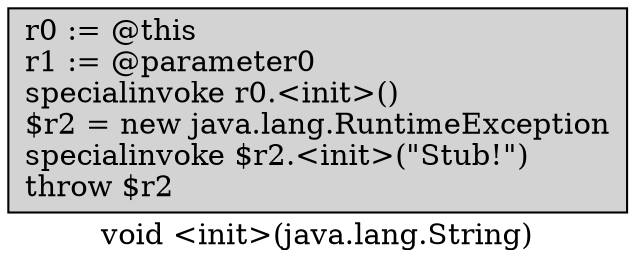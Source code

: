 digraph "void <init>(java.lang.String)" {
    label="void <init>(java.lang.String)";
    node [shape=box];
    "0" [style=filled,fillcolor=gray,style=filled,fillcolor=lightgray,label="r0 := @this\lr1 := @parameter0\lspecialinvoke r0.<init>()\l$r2 = new java.lang.RuntimeException\lspecialinvoke $r2.<init>(\"Stub!\")\lthrow $r2\l",];
}
